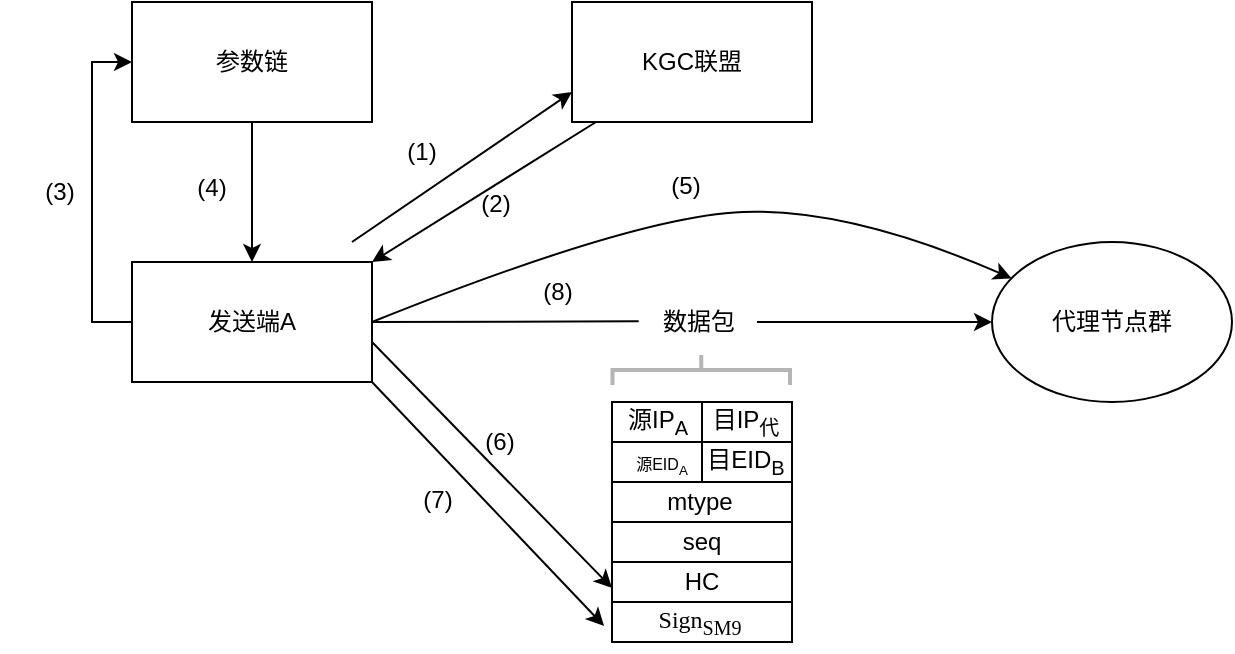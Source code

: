 <mxfile version="21.2.2" type="github" pages="2">
  <diagram name="Page-1" id="D5dgvUkKzR7-VcFqEQ4X">
    <mxGraphModel dx="1164" dy="743" grid="0" gridSize="10" guides="0" tooltips="1" connect="1" arrows="1" fold="1" page="1" pageScale="1" pageWidth="827" pageHeight="1169" math="0" shadow="0">
      <root>
        <mxCell id="0" />
        <mxCell id="1" parent="0" />
        <mxCell id="ULDJsRsu58QlgKpy-951-35" style="edgeStyle=orthogonalEdgeStyle;rounded=0;orthogonalLoop=1;jettySize=auto;html=1;entryX=0.5;entryY=0;entryDx=0;entryDy=0;" parent="1" source="KolG5tJkYt8HIv08mZqC-1" target="KolG5tJkYt8HIv08mZqC-2" edge="1">
          <mxGeometry relative="1" as="geometry" />
        </mxCell>
        <mxCell id="KolG5tJkYt8HIv08mZqC-1" value="参数链" style="rounded=0;whiteSpace=wrap;html=1;" parent="1" vertex="1">
          <mxGeometry x="100" y="140" width="120" height="60" as="geometry" />
        </mxCell>
        <mxCell id="ULDJsRsu58QlgKpy-951-37" style="edgeStyle=orthogonalEdgeStyle;rounded=0;orthogonalLoop=1;jettySize=auto;html=1;entryX=0;entryY=0.5;entryDx=0;entryDy=0;" parent="1" source="KolG5tJkYt8HIv08mZqC-2" target="KolG5tJkYt8HIv08mZqC-1" edge="1">
          <mxGeometry relative="1" as="geometry">
            <mxPoint x="80" y="160" as="targetPoint" />
            <Array as="points">
              <mxPoint x="80" y="300" />
              <mxPoint x="80" y="170" />
            </Array>
          </mxGeometry>
        </mxCell>
        <mxCell id="KolG5tJkYt8HIv08mZqC-2" value="发送端A" style="rounded=0;whiteSpace=wrap;html=1;" parent="1" vertex="1">
          <mxGeometry x="100" y="270" width="120" height="60" as="geometry" />
        </mxCell>
        <mxCell id="KolG5tJkYt8HIv08mZqC-4" value="KGC联盟" style="rounded=0;whiteSpace=wrap;html=1;" parent="1" vertex="1">
          <mxGeometry x="320" y="140" width="120" height="60" as="geometry" />
        </mxCell>
        <mxCell id="KolG5tJkYt8HIv08mZqC-5" value="代理节点群" style="ellipse;whiteSpace=wrap;html=1;" parent="1" vertex="1">
          <mxGeometry x="530" y="260" width="120" height="80" as="geometry" />
        </mxCell>
        <mxCell id="KolG5tJkYt8HIv08mZqC-6" style="edgeStyle=orthogonalEdgeStyle;rounded=0;orthogonalLoop=1;jettySize=auto;html=1;entryX=0;entryY=0.5;entryDx=0;entryDy=0;" parent="1" source="KolG5tJkYt8HIv08mZqC-7" target="KolG5tJkYt8HIv08mZqC-5" edge="1">
          <mxGeometry relative="1" as="geometry">
            <mxPoint x="430" y="300" as="sourcePoint" />
            <Array as="points" />
          </mxGeometry>
        </mxCell>
        <mxCell id="KolG5tJkYt8HIv08mZqC-7" value="数据包" style="text;html=1;align=center;verticalAlign=middle;resizable=0;points=[];autosize=1;strokeColor=none;fillColor=none;" parent="1" vertex="1">
          <mxGeometry x="352.5" y="285" width="60" height="30" as="geometry" />
        </mxCell>
        <mxCell id="KolG5tJkYt8HIv08mZqC-10" value="" style="strokeWidth=2;html=1;shape=mxgraph.flowchart.annotation_2;align=left;labelPosition=right;pointerEvents=1;rotation=90;fillColor=#F5F5F5;strokeColor=#B5B5B5;" parent="1" vertex="1">
          <mxGeometry x="377.13" y="279.63" width="15" height="88.75" as="geometry" />
        </mxCell>
        <mxCell id="KolG5tJkYt8HIv08mZqC-12" value="" style="endArrow=classic;html=1;rounded=0;entryX=0;entryY=0.75;entryDx=0;entryDy=0;" parent="1" target="KolG5tJkYt8HIv08mZqC-4" edge="1">
          <mxGeometry width="50" height="50" relative="1" as="geometry">
            <mxPoint x="210" y="260" as="sourcePoint" />
            <mxPoint x="260" y="210" as="targetPoint" />
          </mxGeometry>
        </mxCell>
        <mxCell id="KolG5tJkYt8HIv08mZqC-13" value="" style="endArrow=classic;html=1;rounded=0;entryX=1;entryY=0;entryDx=0;entryDy=0;" parent="1" source="KolG5tJkYt8HIv08mZqC-4" target="KolG5tJkYt8HIv08mZqC-2" edge="1">
          <mxGeometry width="50" height="50" relative="1" as="geometry">
            <mxPoint x="290" y="270" as="sourcePoint" />
            <mxPoint x="340" y="220" as="targetPoint" />
          </mxGeometry>
        </mxCell>
        <mxCell id="KolG5tJkYt8HIv08mZqC-16" value="" style="endArrow=none;html=1;rounded=0;entryX=0.014;entryY=0.489;entryDx=0;entryDy=0;entryPerimeter=0;exitX=1;exitY=0.5;exitDx=0;exitDy=0;" parent="1" source="KolG5tJkYt8HIv08mZqC-2" target="KolG5tJkYt8HIv08mZqC-7" edge="1">
          <mxGeometry width="50" height="50" relative="1" as="geometry">
            <mxPoint x="240" y="330" as="sourcePoint" />
            <mxPoint x="290" y="280" as="targetPoint" />
          </mxGeometry>
        </mxCell>
        <mxCell id="ULDJsRsu58QlgKpy-951-23" value="&lt;font style=&quot;font-size: 6px;&quot;&gt;源EID&lt;/font&gt;" style="verticalLabelPosition=bottom;verticalAlign=top;html=1;shape=mxgraph.basic.rect;fillColor2=none;strokeWidth=1;size=20;indent=5;" parent="1" vertex="1">
          <mxGeometry x="340" y="340" width="45" height="20" as="geometry" />
        </mxCell>
        <mxCell id="ULDJsRsu58QlgKpy-951-24" value="" style="verticalLabelPosition=bottom;verticalAlign=top;html=1;shape=mxgraph.basic.rect;fillColor2=none;strokeWidth=1;size=20;indent=5;" parent="1" vertex="1">
          <mxGeometry x="385" y="340" width="45" height="20" as="geometry" />
        </mxCell>
        <mxCell id="ULDJsRsu58QlgKpy-951-25" value="" style="verticalLabelPosition=bottom;verticalAlign=top;html=1;shape=mxgraph.basic.rect;fillColor2=none;strokeWidth=1;size=20;indent=5;" parent="1" vertex="1">
          <mxGeometry x="340" y="360" width="45" height="20" as="geometry" />
        </mxCell>
        <mxCell id="ULDJsRsu58QlgKpy-951-26" value="" style="verticalLabelPosition=bottom;verticalAlign=top;html=1;shape=mxgraph.basic.rect;fillColor2=none;strokeWidth=1;size=20;indent=5;" parent="1" vertex="1">
          <mxGeometry x="385" y="360" width="45" height="20" as="geometry" />
        </mxCell>
        <mxCell id="ULDJsRsu58QlgKpy-951-27" value="" style="verticalLabelPosition=bottom;verticalAlign=top;html=1;shape=mxgraph.basic.rect;fillColor2=none;strokeWidth=1;size=20;indent=5;" parent="1" vertex="1">
          <mxGeometry x="340" y="380" width="90" height="20" as="geometry" />
        </mxCell>
        <mxCell id="ULDJsRsu58QlgKpy-951-31" value="" style="verticalLabelPosition=bottom;verticalAlign=top;html=1;shape=mxgraph.basic.rect;fillColor2=none;strokeWidth=1;size=20;indent=5;" parent="1" vertex="1">
          <mxGeometry x="340" y="400" width="90" height="20" as="geometry" />
        </mxCell>
        <mxCell id="ULDJsRsu58QlgKpy-951-32" value="" style="verticalLabelPosition=bottom;verticalAlign=top;html=1;shape=mxgraph.basic.rect;fillColor2=none;strokeWidth=1;size=20;indent=5;" parent="1" vertex="1">
          <mxGeometry x="340" y="420" width="90" height="20" as="geometry" />
        </mxCell>
        <mxCell id="ULDJsRsu58QlgKpy-951-33" value="" style="verticalLabelPosition=bottom;verticalAlign=top;html=1;shape=mxgraph.basic.rect;fillColor2=none;strokeWidth=1;size=20;indent=5;" parent="1" vertex="1">
          <mxGeometry x="340" y="440" width="90" height="20" as="geometry" />
        </mxCell>
        <mxCell id="ULDJsRsu58QlgKpy-951-34" value="" style="endArrow=classic;html=1;rounded=0;entryX=-0.044;entryY=0.6;entryDx=0;entryDy=0;entryPerimeter=0;exitX=1;exitY=1;exitDx=0;exitDy=0;" parent="1" source="KolG5tJkYt8HIv08mZqC-2" target="ULDJsRsu58QlgKpy-951-33" edge="1">
          <mxGeometry width="50" height="50" relative="1" as="geometry">
            <mxPoint x="260" y="360" as="sourcePoint" />
            <mxPoint x="310" y="310" as="targetPoint" />
          </mxGeometry>
        </mxCell>
        <mxCell id="ULDJsRsu58QlgKpy-951-39" value="源IP&lt;sub&gt;A&lt;/sub&gt;" style="text;html=1;strokeColor=none;fillColor=none;align=center;verticalAlign=middle;whiteSpace=wrap;rounded=0;" parent="1" vertex="1">
          <mxGeometry x="332.5" y="335" width="60" height="30" as="geometry" />
        </mxCell>
        <mxCell id="ULDJsRsu58QlgKpy-951-40" value="目IP&lt;sub&gt;&lt;font style=&quot;font-size: 10px;&quot;&gt;代&lt;/font&gt;&lt;/sub&gt;" style="text;html=1;strokeColor=none;fillColor=none;align=center;verticalAlign=middle;whiteSpace=wrap;rounded=0;" parent="1" vertex="1">
          <mxGeometry x="377.13" y="335" width="60" height="30" as="geometry" />
        </mxCell>
        <mxCell id="ULDJsRsu58QlgKpy-951-41" value="&lt;font style=&quot;font-size: 8px;&quot;&gt;&lt;font style=&quot;&quot;&gt;源EID&lt;/font&gt;&lt;sub&gt;A&lt;/sub&gt;&lt;/font&gt;" style="text;html=1;strokeColor=none;fillColor=none;align=center;verticalAlign=middle;whiteSpace=wrap;rounded=0;" parent="1" vertex="1">
          <mxGeometry x="320" y="350.18" width="90" height="39.63" as="geometry" />
        </mxCell>
        <mxCell id="ULDJsRsu58QlgKpy-951-42" value="目EID&lt;sub&gt;B&lt;/sub&gt;" style="text;html=1;strokeColor=none;fillColor=none;align=center;verticalAlign=middle;whiteSpace=wrap;rounded=0;" parent="1" vertex="1">
          <mxGeometry x="377.13" y="355" width="60" height="30" as="geometry" />
        </mxCell>
        <mxCell id="ULDJsRsu58QlgKpy-951-43" value="mtype" style="text;html=1;strokeColor=none;fillColor=none;align=center;verticalAlign=middle;whiteSpace=wrap;rounded=0;" parent="1" vertex="1">
          <mxGeometry x="354" y="375" width="60" height="30" as="geometry" />
        </mxCell>
        <mxCell id="ULDJsRsu58QlgKpy-951-44" value="seq" style="text;html=1;strokeColor=none;fillColor=none;align=center;verticalAlign=middle;whiteSpace=wrap;rounded=0;" parent="1" vertex="1">
          <mxGeometry x="355" y="395" width="60" height="30" as="geometry" />
        </mxCell>
        <mxCell id="ULDJsRsu58QlgKpy-951-45" value="HC" style="text;html=1;strokeColor=none;fillColor=none;align=center;verticalAlign=middle;whiteSpace=wrap;rounded=0;" parent="1" vertex="1">
          <mxGeometry x="355" y="415" width="60" height="30" as="geometry" />
        </mxCell>
        <mxCell id="ULDJsRsu58QlgKpy-951-46" value="&lt;font face=&quot;Times New Roman&quot;&gt;Sign&lt;sub&gt;SM9&lt;/sub&gt;&lt;/font&gt;" style="text;html=1;strokeColor=none;fillColor=none;align=center;verticalAlign=middle;whiteSpace=wrap;rounded=0;" parent="1" vertex="1">
          <mxGeometry x="354" y="435" width="60" height="30" as="geometry" />
        </mxCell>
        <mxCell id="uuvFb66rm1eJZcl0UlOc-1" value="(1)" style="text;html=1;strokeColor=none;fillColor=none;align=center;verticalAlign=middle;whiteSpace=wrap;rounded=0;" parent="1" vertex="1">
          <mxGeometry x="215" y="200" width="60" height="30" as="geometry" />
        </mxCell>
        <mxCell id="uuvFb66rm1eJZcl0UlOc-15" value="(3)" style="text;html=1;strokeColor=none;fillColor=none;align=center;verticalAlign=middle;whiteSpace=wrap;rounded=0;" parent="1" vertex="1">
          <mxGeometry x="34" y="220" width="60" height="30" as="geometry" />
        </mxCell>
        <mxCell id="uuvFb66rm1eJZcl0UlOc-17" value="(4)" style="text;html=1;strokeColor=none;fillColor=none;align=center;verticalAlign=middle;whiteSpace=wrap;rounded=0;" parent="1" vertex="1">
          <mxGeometry x="110" y="218" width="60" height="30" as="geometry" />
        </mxCell>
        <mxCell id="uuvFb66rm1eJZcl0UlOc-18" value="(7)" style="text;html=1;strokeColor=none;fillColor=none;align=center;verticalAlign=middle;whiteSpace=wrap;rounded=0;" parent="1" vertex="1">
          <mxGeometry x="223" y="374" width="60" height="30" as="geometry" />
        </mxCell>
        <mxCell id="uuvFb66rm1eJZcl0UlOc-19" value="(2)" style="text;html=1;strokeColor=none;fillColor=none;align=center;verticalAlign=middle;whiteSpace=wrap;rounded=0;" parent="1" vertex="1">
          <mxGeometry x="252" y="226" width="60" height="30" as="geometry" />
        </mxCell>
        <mxCell id="uuvFb66rm1eJZcl0UlOc-21" value="" style="curved=1;endArrow=classic;html=1;rounded=0;exitX=1;exitY=0.5;exitDx=0;exitDy=0;" parent="1" source="KolG5tJkYt8HIv08mZqC-2" target="KolG5tJkYt8HIv08mZqC-5" edge="1">
          <mxGeometry width="50" height="50" relative="1" as="geometry">
            <mxPoint x="366" y="274" as="sourcePoint" />
            <mxPoint x="416" y="224" as="targetPoint" />
            <Array as="points">
              <mxPoint x="352" y="247" />
              <mxPoint x="459" y="243" />
            </Array>
          </mxGeometry>
        </mxCell>
        <mxCell id="uuvFb66rm1eJZcl0UlOc-22" value="(5)" style="text;html=1;strokeColor=none;fillColor=none;align=center;verticalAlign=middle;whiteSpace=wrap;rounded=0;" parent="1" vertex="1">
          <mxGeometry x="347" y="217" width="60" height="30" as="geometry" />
        </mxCell>
        <mxCell id="uuvFb66rm1eJZcl0UlOc-23" value="(8)" style="text;html=1;strokeColor=none;fillColor=none;align=center;verticalAlign=middle;whiteSpace=wrap;rounded=0;" parent="1" vertex="1">
          <mxGeometry x="283" y="270" width="60" height="30" as="geometry" />
        </mxCell>
        <mxCell id="ZKlqjfkE8skip-CPoXLw-2" value="" style="endArrow=classic;html=1;rounded=0;entryX=0;entryY=0.65;entryDx=0;entryDy=0;entryPerimeter=0;" edge="1" parent="1" target="ULDJsRsu58QlgKpy-951-32">
          <mxGeometry width="50" height="50" relative="1" as="geometry">
            <mxPoint x="220" y="310" as="sourcePoint" />
            <mxPoint x="437" y="358" as="targetPoint" />
          </mxGeometry>
        </mxCell>
        <mxCell id="ZKlqjfkE8skip-CPoXLw-3" value="(6)" style="text;html=1;strokeColor=none;fillColor=none;align=center;verticalAlign=middle;whiteSpace=wrap;rounded=0;" vertex="1" parent="1">
          <mxGeometry x="254" y="345" width="60" height="30" as="geometry" />
        </mxCell>
      </root>
    </mxGraphModel>
  </diagram>
  <diagram id="u9y9FDLm_W8yiPz03JXR" name="第 2 页">
    <mxGraphModel dx="271" dy="173" grid="0" gridSize="10" guides="1" tooltips="1" connect="1" arrows="1" fold="1" page="0" pageScale="1" pageWidth="827" pageHeight="1169" math="0" shadow="0">
      <root>
        <mxCell id="0" />
        <mxCell id="1" parent="0" />
        <mxCell id="Bm9bI6k--vp51Zmy3h20-1" style="edgeStyle=orthogonalEdgeStyle;rounded=0;orthogonalLoop=1;jettySize=auto;html=1;entryX=0.5;entryY=0;entryDx=0;entryDy=0;" parent="1" source="Bm9bI6k--vp51Zmy3h20-2" target="Bm9bI6k--vp51Zmy3h20-5" edge="1">
          <mxGeometry relative="1" as="geometry" />
        </mxCell>
        <mxCell id="Bm9bI6k--vp51Zmy3h20-2" value="名址分离组件" style="rounded=0;whiteSpace=wrap;html=1;" parent="1" vertex="1">
          <mxGeometry x="100" y="140" width="120" height="60" as="geometry" />
        </mxCell>
        <mxCell id="Bm9bI6k--vp51Zmy3h20-5" value="发送端A" style="rounded=0;whiteSpace=wrap;html=1;" parent="1" vertex="1">
          <mxGeometry x="100" y="270" width="120" height="60" as="geometry" />
        </mxCell>
        <mxCell id="STCLqZtCq-hRr3L3Ed-x-1" style="edgeStyle=orthogonalEdgeStyle;rounded=0;orthogonalLoop=1;jettySize=auto;html=1;" parent="1" source="Bm9bI6k--vp51Zmy3h20-6" target="Bm9bI6k--vp51Zmy3h20-21" edge="1">
          <mxGeometry relative="1" as="geometry" />
        </mxCell>
        <mxCell id="Bm9bI6k--vp51Zmy3h20-6" value="报文哈希链组件" style="rounded=0;whiteSpace=wrap;html=1;" parent="1" vertex="1">
          <mxGeometry x="100" y="429.75" width="120" height="60" as="geometry" />
        </mxCell>
        <mxCell id="Bm9bI6k--vp51Zmy3h20-8" value="代理节点群" style="ellipse;whiteSpace=wrap;html=1;" parent="1" vertex="1">
          <mxGeometry x="542.25" y="260" width="120" height="80" as="geometry" />
        </mxCell>
        <mxCell id="Bm9bI6k--vp51Zmy3h20-9" style="edgeStyle=orthogonalEdgeStyle;rounded=0;orthogonalLoop=1;jettySize=auto;html=1;entryX=0;entryY=0.5;entryDx=0;entryDy=0;" parent="1" target="Bm9bI6k--vp51Zmy3h20-8" edge="1">
          <mxGeometry relative="1" as="geometry">
            <mxPoint x="412.5" y="300" as="sourcePoint" />
            <Array as="points" />
          </mxGeometry>
        </mxCell>
        <mxCell id="Bm9bI6k--vp51Zmy3h20-11" value="" style="strokeWidth=2;html=1;shape=mxgraph.flowchart.annotation_2;align=left;labelPosition=right;pointerEvents=1;rotation=90;fillColor=#F5F5F5;strokeColor=#B5B5B5;" parent="1" vertex="1">
          <mxGeometry x="381.5" y="294.5" width="15" height="91.75" as="geometry" />
        </mxCell>
        <mxCell id="Bm9bI6k--vp51Zmy3h20-13" value="" style="endArrow=classic;html=1;rounded=0;entryX=1;entryY=0;entryDx=0;entryDy=0;exitX=0;exitY=0.5;exitDx=0;exitDy=0;" parent="1" source="t5h6TeXL1jOuBSZb96hD-46" target="Bm9bI6k--vp51Zmy3h20-5" edge="1">
          <mxGeometry width="50" height="50" relative="1" as="geometry">
            <mxPoint x="290" y="270" as="sourcePoint" />
            <mxPoint x="340" y="220" as="targetPoint" />
          </mxGeometry>
        </mxCell>
        <mxCell id="Bm9bI6k--vp51Zmy3h20-14" value="" style="endArrow=none;html=1;rounded=0;entryX=0.014;entryY=0.489;entryDx=0;entryDy=0;entryPerimeter=0;exitX=1;exitY=0.5;exitDx=0;exitDy=0;" parent="1" source="Bm9bI6k--vp51Zmy3h20-5" edge="1">
          <mxGeometry width="50" height="50" relative="1" as="geometry">
            <mxPoint x="240" y="330" as="sourcePoint" />
            <mxPoint x="353.34" y="299.67" as="targetPoint" />
          </mxGeometry>
        </mxCell>
        <mxCell id="Bm9bI6k--vp51Zmy3h20-15" value="&lt;font style=&quot;font-size: 6px;&quot;&gt;源EID&lt;/font&gt;" style="verticalLabelPosition=bottom;verticalAlign=top;html=1;shape=mxgraph.basic.rect;fillColor2=none;strokeWidth=1;size=20;indent=5;" parent="1" vertex="1">
          <mxGeometry x="342.5" y="349.75" width="45" height="20" as="geometry" />
        </mxCell>
        <mxCell id="Bm9bI6k--vp51Zmy3h20-16" value="" style="verticalLabelPosition=bottom;verticalAlign=top;html=1;shape=mxgraph.basic.rect;fillColor2=none;strokeWidth=1;size=20;indent=5;" parent="1" vertex="1">
          <mxGeometry x="387.5" y="349.75" width="45" height="20" as="geometry" />
        </mxCell>
        <mxCell id="Bm9bI6k--vp51Zmy3h20-17" value="" style="verticalLabelPosition=bottom;verticalAlign=top;html=1;shape=mxgraph.basic.rect;fillColor2=none;strokeWidth=1;size=20;indent=5;" parent="1" vertex="1">
          <mxGeometry x="342.5" y="369.75" width="45" height="20" as="geometry" />
        </mxCell>
        <mxCell id="Bm9bI6k--vp51Zmy3h20-18" value="" style="verticalLabelPosition=bottom;verticalAlign=top;html=1;shape=mxgraph.basic.rect;fillColor2=none;strokeWidth=1;size=20;indent=5;" parent="1" vertex="1">
          <mxGeometry x="387.5" y="369.75" width="45" height="20" as="geometry" />
        </mxCell>
        <mxCell id="Bm9bI6k--vp51Zmy3h20-19" value="" style="verticalLabelPosition=bottom;verticalAlign=top;html=1;shape=mxgraph.basic.rect;fillColor2=none;strokeWidth=1;size=20;indent=5;" parent="1" vertex="1">
          <mxGeometry x="342.5" y="389.75" width="90" height="20" as="geometry" />
        </mxCell>
        <mxCell id="Bm9bI6k--vp51Zmy3h20-20" value="" style="verticalLabelPosition=bottom;verticalAlign=top;html=1;shape=mxgraph.basic.rect;fillColor2=none;strokeWidth=1;size=20;indent=5;" parent="1" vertex="1">
          <mxGeometry x="342.5" y="429.75" width="90" height="20" as="geometry" />
        </mxCell>
        <mxCell id="Bm9bI6k--vp51Zmy3h20-21" value="" style="verticalLabelPosition=bottom;verticalAlign=top;html=1;shape=mxgraph.basic.rect;fillColor2=none;strokeWidth=1;size=20;indent=5;" parent="1" vertex="1">
          <mxGeometry x="342.5" y="449.75" width="90" height="20" as="geometry" />
        </mxCell>
        <mxCell id="Bm9bI6k--vp51Zmy3h20-22" value="" style="verticalLabelPosition=bottom;verticalAlign=top;html=1;shape=mxgraph.basic.rect;fillColor2=none;strokeWidth=1;size=20;indent=5;" parent="1" vertex="1">
          <mxGeometry x="342.5" y="469.75" width="90" height="20" as="geometry" />
        </mxCell>
        <mxCell id="Bm9bI6k--vp51Zmy3h20-24" value="IP&lt;sub&gt;源&lt;/sub&gt;" style="text;html=1;strokeColor=none;fillColor=none;align=center;verticalAlign=middle;whiteSpace=wrap;rounded=0;" parent="1" vertex="1">
          <mxGeometry x="335" y="344.75" width="60" height="30" as="geometry" />
        </mxCell>
        <mxCell id="Bm9bI6k--vp51Zmy3h20-25" value="IP&lt;sub&gt;&lt;font style=&quot;font-size: 10px;&quot;&gt;目&lt;/font&gt;&lt;/sub&gt;" style="text;html=1;strokeColor=none;fillColor=none;align=center;verticalAlign=middle;whiteSpace=wrap;rounded=0;" parent="1" vertex="1">
          <mxGeometry x="379.63" y="344.75" width="60" height="30" as="geometry" />
        </mxCell>
        <mxCell id="Bm9bI6k--vp51Zmy3h20-26" value="&lt;font style=&quot;&quot;&gt;&lt;font style=&quot;&quot;&gt;&lt;span style=&quot;font-size: 8px;&quot;&gt;EID&lt;/span&gt;&lt;span style=&quot;font-size: 6.667px;&quot;&gt;&lt;sub&gt;源&lt;/sub&gt;&lt;/span&gt;&lt;/font&gt;&lt;/font&gt;" style="text;html=1;strokeColor=none;fillColor=none;align=center;verticalAlign=middle;whiteSpace=wrap;rounded=0;" parent="1" vertex="1">
          <mxGeometry x="320" y="360.37" width="90" height="39.63" as="geometry" />
        </mxCell>
        <mxCell id="Bm9bI6k--vp51Zmy3h20-27" value="EID&lt;sub&gt;目&lt;/sub&gt;" style="text;html=1;strokeColor=none;fillColor=none;align=center;verticalAlign=middle;whiteSpace=wrap;rounded=0;" parent="1" vertex="1">
          <mxGeometry x="379.63" y="364.75" width="60" height="30" as="geometry" />
        </mxCell>
        <mxCell id="Bm9bI6k--vp51Zmy3h20-28" value="mtype" style="text;html=1;strokeColor=none;fillColor=none;align=center;verticalAlign=middle;whiteSpace=wrap;rounded=0;" parent="1" vertex="1">
          <mxGeometry x="356.5" y="384.75" width="60" height="30" as="geometry" />
        </mxCell>
        <mxCell id="Bm9bI6k--vp51Zmy3h20-29" value="seq" style="text;html=1;strokeColor=none;fillColor=none;align=center;verticalAlign=middle;whiteSpace=wrap;rounded=0;" parent="1" vertex="1">
          <mxGeometry x="357.5" y="424.75" width="60" height="30" as="geometry" />
        </mxCell>
        <mxCell id="Bm9bI6k--vp51Zmy3h20-30" value="HC" style="text;html=1;strokeColor=none;fillColor=none;align=center;verticalAlign=middle;whiteSpace=wrap;rounded=0;" parent="1" vertex="1">
          <mxGeometry x="357.5" y="444.75" width="60" height="30" as="geometry" />
        </mxCell>
        <mxCell id="Bm9bI6k--vp51Zmy3h20-35" value="EID.IP、d" style="text;html=1;strokeColor=none;fillColor=none;align=center;verticalAlign=middle;whiteSpace=wrap;rounded=0;" parent="1" vertex="1">
          <mxGeometry x="96" y="217" width="60" height="30" as="geometry" />
        </mxCell>
        <mxCell id="t5h6TeXL1jOuBSZb96hD-2" value="" style="edgeStyle=orthogonalEdgeStyle;rounded=0;orthogonalLoop=1;jettySize=auto;html=1;" parent="1" source="t5h6TeXL1jOuBSZb96hD-3" target="t5h6TeXL1jOuBSZb96hD-5" edge="1">
          <mxGeometry relative="1" as="geometry" />
        </mxCell>
        <mxCell id="t5h6TeXL1jOuBSZb96hD-3" value="名址分离组件" style="rounded=0;whiteSpace=wrap;html=1;" parent="1" vertex="1">
          <mxGeometry x="949" y="129" width="120" height="60" as="geometry" />
        </mxCell>
        <mxCell id="t5h6TeXL1jOuBSZb96hD-5" value="主机" style="rounded=0;whiteSpace=wrap;html=1;" parent="1" vertex="1">
          <mxGeometry x="949" y="263" width="120" height="60" as="geometry" />
        </mxCell>
        <mxCell id="STCLqZtCq-hRr3L3Ed-x-2" style="edgeStyle=orthogonalEdgeStyle;rounded=0;orthogonalLoop=1;jettySize=auto;html=1;" parent="1" source="t5h6TeXL1jOuBSZb96hD-7" target="t5h6TeXL1jOuBSZb96hD-18" edge="1">
          <mxGeometry relative="1" as="geometry" />
        </mxCell>
        <mxCell id="t5h6TeXL1jOuBSZb96hD-7" value="报文哈希链组件" style="rounded=0;whiteSpace=wrap;html=1;" parent="1" vertex="1">
          <mxGeometry x="949" y="427.25" width="120" height="60" as="geometry" />
        </mxCell>
        <mxCell id="t5h6TeXL1jOuBSZb96hD-9" style="edgeStyle=orthogonalEdgeStyle;rounded=0;orthogonalLoop=1;jettySize=auto;html=1;entryX=0;entryY=0.5;entryDx=0;entryDy=0;" parent="1" target="t5h6TeXL1jOuBSZb96hD-5" edge="1">
          <mxGeometry relative="1" as="geometry">
            <mxPoint x="831.89" y="293" as="sourcePoint" />
          </mxGeometry>
        </mxCell>
        <mxCell id="t5h6TeXL1jOuBSZb96hD-11" value="" style="strokeWidth=2;html=1;shape=mxgraph.flowchart.annotation_2;align=left;labelPosition=right;pointerEvents=1;rotation=90;fillColor=#F5F5F5;strokeColor=#B5B5B5;" parent="1" vertex="1">
          <mxGeometry x="795.06" y="293.13" width="15" height="91" as="geometry" />
        </mxCell>
        <mxCell id="t5h6TeXL1jOuBSZb96hD-12" value="&lt;font style=&quot;font-size: 6px;&quot;&gt;源EID&lt;/font&gt;" style="verticalLabelPosition=bottom;verticalAlign=top;html=1;shape=mxgraph.basic.rect;fillColor2=none;strokeWidth=1;size=20;indent=5;" parent="1" vertex="1">
          <mxGeometry x="756.43" y="348" width="45" height="20" as="geometry" />
        </mxCell>
        <mxCell id="t5h6TeXL1jOuBSZb96hD-13" value="" style="verticalLabelPosition=bottom;verticalAlign=top;html=1;shape=mxgraph.basic.rect;fillColor2=none;strokeWidth=1;size=20;indent=5;" parent="1" vertex="1">
          <mxGeometry x="801.43" y="348" width="45" height="20" as="geometry" />
        </mxCell>
        <mxCell id="t5h6TeXL1jOuBSZb96hD-14" value="" style="verticalLabelPosition=bottom;verticalAlign=top;html=1;shape=mxgraph.basic.rect;fillColor2=none;strokeWidth=1;size=20;indent=5;" parent="1" vertex="1">
          <mxGeometry x="756.43" y="368" width="45" height="20" as="geometry" />
        </mxCell>
        <mxCell id="t5h6TeXL1jOuBSZb96hD-15" value="" style="verticalLabelPosition=bottom;verticalAlign=top;html=1;shape=mxgraph.basic.rect;fillColor2=none;strokeWidth=1;size=20;indent=5;" parent="1" vertex="1">
          <mxGeometry x="801.43" y="368" width="45" height="20" as="geometry" />
        </mxCell>
        <mxCell id="t5h6TeXL1jOuBSZb96hD-16" value="" style="verticalLabelPosition=bottom;verticalAlign=top;html=1;shape=mxgraph.basic.rect;fillColor2=none;strokeWidth=1;size=20;indent=5;" parent="1" vertex="1">
          <mxGeometry x="756.43" y="388" width="90" height="20" as="geometry" />
        </mxCell>
        <mxCell id="t5h6TeXL1jOuBSZb96hD-17" value="" style="verticalLabelPosition=bottom;verticalAlign=top;html=1;shape=mxgraph.basic.rect;fillColor2=none;strokeWidth=1;size=20;indent=5;" parent="1" vertex="1">
          <mxGeometry x="756.43" y="427.25" width="90" height="20" as="geometry" />
        </mxCell>
        <mxCell id="t5h6TeXL1jOuBSZb96hD-18" value="" style="verticalLabelPosition=bottom;verticalAlign=top;html=1;shape=mxgraph.basic.rect;fillColor2=none;strokeWidth=1;size=20;indent=5;" parent="1" vertex="1">
          <mxGeometry x="756.43" y="447.25" width="90" height="20" as="geometry" />
        </mxCell>
        <mxCell id="t5h6TeXL1jOuBSZb96hD-19" value="" style="verticalLabelPosition=bottom;verticalAlign=top;html=1;shape=mxgraph.basic.rect;fillColor2=none;strokeWidth=1;size=20;indent=5;" parent="1" vertex="1">
          <mxGeometry x="756.43" y="467.25" width="90" height="20" as="geometry" />
        </mxCell>
        <mxCell id="t5h6TeXL1jOuBSZb96hD-20" value="IP&lt;sub&gt;源&lt;/sub&gt;" style="text;html=1;strokeColor=none;fillColor=none;align=center;verticalAlign=middle;whiteSpace=wrap;rounded=0;" parent="1" vertex="1">
          <mxGeometry x="748.93" y="343" width="60" height="30" as="geometry" />
        </mxCell>
        <mxCell id="t5h6TeXL1jOuBSZb96hD-21" value="IP&lt;sub&gt;&lt;font style=&quot;font-size: 10px;&quot;&gt;目&lt;/font&gt;&lt;/sub&gt;" style="text;html=1;strokeColor=none;fillColor=none;align=center;verticalAlign=middle;whiteSpace=wrap;rounded=0;" parent="1" vertex="1">
          <mxGeometry x="793.56" y="343" width="60" height="30" as="geometry" />
        </mxCell>
        <mxCell id="t5h6TeXL1jOuBSZb96hD-22" value="&lt;font style=&quot;font-size: 8px;&quot;&gt;&lt;font style=&quot;&quot;&gt;EID&lt;/font&gt;&lt;sub&gt;源&lt;/sub&gt;&lt;/font&gt;" style="text;html=1;strokeColor=none;fillColor=none;align=center;verticalAlign=middle;whiteSpace=wrap;rounded=0;" parent="1" vertex="1">
          <mxGeometry x="736.43" y="358.18" width="90" height="39.63" as="geometry" />
        </mxCell>
        <mxCell id="t5h6TeXL1jOuBSZb96hD-23" value="EID&lt;sub&gt;目&lt;/sub&gt;" style="text;html=1;strokeColor=none;fillColor=none;align=center;verticalAlign=middle;whiteSpace=wrap;rounded=0;" parent="1" vertex="1">
          <mxGeometry x="793.56" y="363" width="60" height="30" as="geometry" />
        </mxCell>
        <mxCell id="t5h6TeXL1jOuBSZb96hD-24" value="mtype" style="text;html=1;strokeColor=none;fillColor=none;align=center;verticalAlign=middle;whiteSpace=wrap;rounded=0;" parent="1" vertex="1">
          <mxGeometry x="770.43" y="383" width="60" height="30" as="geometry" />
        </mxCell>
        <mxCell id="t5h6TeXL1jOuBSZb96hD-25" value="seq" style="text;html=1;strokeColor=none;fillColor=none;align=center;verticalAlign=middle;whiteSpace=wrap;rounded=0;" parent="1" vertex="1">
          <mxGeometry x="772.56" y="423.5" width="60" height="30" as="geometry" />
        </mxCell>
        <mxCell id="t5h6TeXL1jOuBSZb96hD-26" value="HC" style="text;html=1;strokeColor=none;fillColor=none;align=center;verticalAlign=middle;whiteSpace=wrap;rounded=0;" parent="1" vertex="1">
          <mxGeometry x="771.43" y="442.25" width="60" height="30" as="geometry" />
        </mxCell>
        <mxCell id="t5h6TeXL1jOuBSZb96hD-27" value="&lt;font face=&quot;Times New Roman&quot;&gt;SM9签名&lt;/font&gt;" style="text;html=1;strokeColor=none;fillColor=none;align=center;verticalAlign=middle;whiteSpace=wrap;rounded=0;" parent="1" vertex="1">
          <mxGeometry x="771.43" y="462.25" width="60" height="30" as="geometry" />
        </mxCell>
        <mxCell id="t5h6TeXL1jOuBSZb96hD-28" value="" style="endArrow=none;html=1;rounded=0;exitX=1;exitY=0.5;exitDx=0;exitDy=0;" parent="1" edge="1">
          <mxGeometry width="50" height="50" relative="1" as="geometry">
            <mxPoint x="650" y="299" as="sourcePoint" />
            <mxPoint x="762.5" y="299" as="targetPoint" />
          </mxGeometry>
        </mxCell>
        <mxCell id="t5h6TeXL1jOuBSZb96hD-33" value="SM9参数" style="text;html=1;strokeColor=none;fillColor=none;align=center;verticalAlign=middle;whiteSpace=wrap;rounded=0;" parent="1" vertex="1">
          <mxGeometry x="766.43" y="181" width="60" height="30" as="geometry" />
        </mxCell>
        <mxCell id="t5h6TeXL1jOuBSZb96hD-39" value="EID.IP、d" style="text;html=1;strokeColor=none;fillColor=none;align=center;verticalAlign=middle;whiteSpace=wrap;rounded=0;" parent="1" vertex="1">
          <mxGeometry x="1019" y="211" width="60" height="30" as="geometry" />
        </mxCell>
        <mxCell id="t5h6TeXL1jOuBSZb96hD-42" value="" style="endArrow=classic;html=1;rounded=0;exitX=1;exitY=0.5;exitDx=0;exitDy=0;entryX=0;entryY=0;entryDx=0;entryDy=0;" parent="1" source="t5h6TeXL1jOuBSZb96hD-46" target="t5h6TeXL1jOuBSZb96hD-5" edge="1">
          <mxGeometry width="50" height="50" relative="1" as="geometry">
            <mxPoint x="871.89" y="212" as="sourcePoint" />
            <mxPoint x="931.89" y="267" as="targetPoint" />
          </mxGeometry>
        </mxCell>
        <mxCell id="t5h6TeXL1jOuBSZb96hD-44" value="数据" style="ellipse;shape=cloud;whiteSpace=wrap;html=1;fontSize=16;" parent="1" vertex="1">
          <mxGeometry x="324" y="253" width="120" height="80" as="geometry" />
        </mxCell>
        <mxCell id="t5h6TeXL1jOuBSZb96hD-45" value="数据" style="ellipse;shape=cloud;whiteSpace=wrap;html=1;fontSize=16;" parent="1" vertex="1">
          <mxGeometry x="748" y="253" width="120" height="80" as="geometry" />
        </mxCell>
        <mxCell id="t5h6TeXL1jOuBSZb96hD-46" value="区块链" style="rounded=0;whiteSpace=wrap;html=1;fontSize=16;" parent="1" vertex="1">
          <mxGeometry x="534.75" y="161" width="135" height="39" as="geometry" />
        </mxCell>
        <mxCell id="t5h6TeXL1jOuBSZb96hD-54" style="edgeStyle=none;curved=1;rounded=0;orthogonalLoop=1;jettySize=auto;html=1;fontSize=12;startSize=8;endSize=8;entryX=1;entryY=0.5;entryDx=0;entryDy=0;" parent="1" source="t5h6TeXL1jOuBSZb96hD-47" target="Bm9bI6k--vp51Zmy3h20-2" edge="1">
          <mxGeometry relative="1" as="geometry">
            <mxPoint x="529.333" y="85.25" as="targetPoint" />
          </mxGeometry>
        </mxCell>
        <mxCell id="t5h6TeXL1jOuBSZb96hD-55" style="edgeStyle=none;curved=1;rounded=0;orthogonalLoop=1;jettySize=auto;html=1;entryX=0;entryY=0.5;entryDx=0;entryDy=0;fontSize=12;startSize=8;endSize=8;" parent="1" source="t5h6TeXL1jOuBSZb96hD-47" target="t5h6TeXL1jOuBSZb96hD-3" edge="1">
          <mxGeometry relative="1" as="geometry" />
        </mxCell>
        <mxCell id="t5h6TeXL1jOuBSZb96hD-47" value="KGC联盟" style="ellipse;whiteSpace=wrap;html=1;aspect=fixed;fontSize=16;" parent="1" vertex="1">
          <mxGeometry x="554.5" y="37.5" width="95.5" height="95.5" as="geometry" />
        </mxCell>
        <mxCell id="t5h6TeXL1jOuBSZb96hD-50" value="&lt;font face=&quot;Times New Roman&quot;&gt;SM9签名&lt;/font&gt;" style="text;html=1;strokeColor=none;fillColor=none;align=center;verticalAlign=middle;whiteSpace=wrap;rounded=0;" parent="1" vertex="1">
          <mxGeometry x="357.5" y="464.75" width="60" height="30" as="geometry" />
        </mxCell>
        <mxCell id="t5h6TeXL1jOuBSZb96hD-51" value="" style="shape=curlyBracket;whiteSpace=wrap;html=1;rounded=1;flipH=1;labelPosition=right;verticalLabelPosition=middle;align=left;verticalAlign=middle;fontSize=16;rotation=90;" parent="1" vertex="1">
          <mxGeometry x="592.25" y="107" width="20" height="836" as="geometry" />
        </mxCell>
        <mxCell id="t5h6TeXL1jOuBSZb96hD-52" value="审计节点" style="ellipse;whiteSpace=wrap;html=1;fontSize=16;" parent="1" vertex="1">
          <mxGeometry x="542.25" y="535" width="120" height="80" as="geometry" />
        </mxCell>
        <mxCell id="t5h6TeXL1jOuBSZb96hD-53" value="SM9参数" style="text;html=1;strokeColor=none;fillColor=none;align=center;verticalAlign=middle;whiteSpace=wrap;rounded=0;" parent="1" vertex="1">
          <mxGeometry x="374.0" y="187" width="60" height="30" as="geometry" />
        </mxCell>
        <mxCell id="t5h6TeXL1jOuBSZb96hD-56" value="EID组、d组" style="text;html=1;strokeColor=none;fillColor=none;align=center;verticalAlign=middle;whiteSpace=wrap;rounded=0;" parent="1" vertex="1">
          <mxGeometry x="766.43" y="85" width="79.57" height="30" as="geometry" />
        </mxCell>
        <mxCell id="t5h6TeXL1jOuBSZb96hD-57" value="EID组、d组" style="text;html=1;strokeColor=none;fillColor=none;align=center;verticalAlign=middle;whiteSpace=wrap;rounded=0;" parent="1" vertex="1">
          <mxGeometry x="352.93" y="89" width="79.57" height="30" as="geometry" />
        </mxCell>
        <mxCell id="0qvjWBLPlw-VfP8x8A2--1" value="" style="verticalLabelPosition=bottom;verticalAlign=top;html=1;shape=mxgraph.basic.rect;fillColor2=none;strokeWidth=1;size=20;indent=5;" vertex="1" parent="1">
          <mxGeometry x="342.5" y="409.75" width="90" height="20" as="geometry" />
        </mxCell>
        <mxCell id="0qvjWBLPlw-VfP8x8A2--2" value="message" style="text;html=1;strokeColor=none;fillColor=none;align=center;verticalAlign=middle;whiteSpace=wrap;rounded=0;" vertex="1" parent="1">
          <mxGeometry x="356.5" y="406" width="60" height="30" as="geometry" />
        </mxCell>
        <mxCell id="0qvjWBLPlw-VfP8x8A2--3" value="" style="verticalLabelPosition=bottom;verticalAlign=top;html=1;shape=mxgraph.basic.rect;fillColor2=none;strokeWidth=1;size=20;indent=5;" vertex="1" parent="1">
          <mxGeometry x="756.43" y="408" width="90" height="20" as="geometry" />
        </mxCell>
        <mxCell id="0qvjWBLPlw-VfP8x8A2--4" value="message" style="text;html=1;strokeColor=none;fillColor=none;align=center;verticalAlign=middle;whiteSpace=wrap;rounded=0;" vertex="1" parent="1">
          <mxGeometry x="770.43" y="404.75" width="60" height="30" as="geometry" />
        </mxCell>
      </root>
    </mxGraphModel>
  </diagram>
</mxfile>

